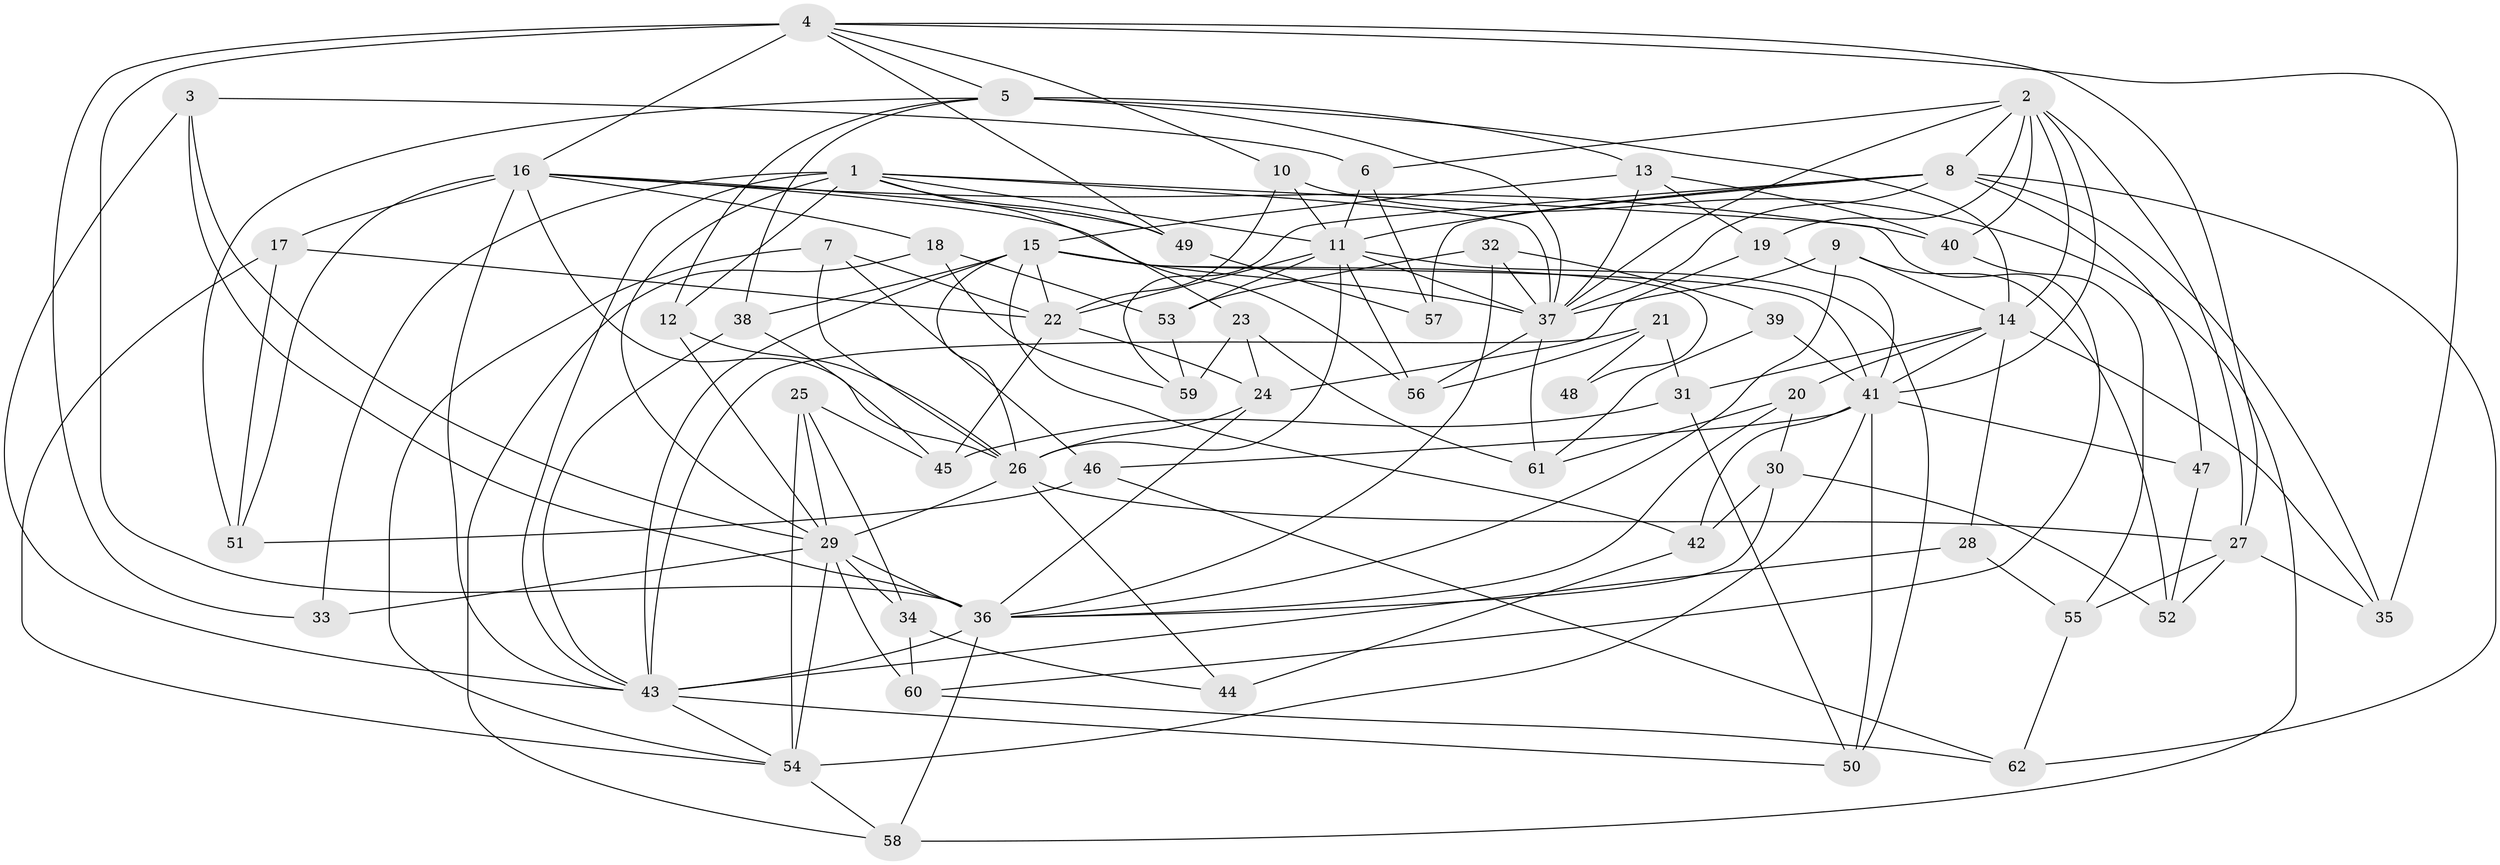 // original degree distribution, {4: 1.0}
// Generated by graph-tools (version 1.1) at 2025/38/03/09/25 02:38:08]
// undirected, 62 vertices, 163 edges
graph export_dot {
graph [start="1"]
  node [color=gray90,style=filled];
  1;
  2;
  3;
  4;
  5;
  6;
  7;
  8;
  9;
  10;
  11;
  12;
  13;
  14;
  15;
  16;
  17;
  18;
  19;
  20;
  21;
  22;
  23;
  24;
  25;
  26;
  27;
  28;
  29;
  30;
  31;
  32;
  33;
  34;
  35;
  36;
  37;
  38;
  39;
  40;
  41;
  42;
  43;
  44;
  45;
  46;
  47;
  48;
  49;
  50;
  51;
  52;
  53;
  54;
  55;
  56;
  57;
  58;
  59;
  60;
  61;
  62;
  1 -- 11 [weight=1.0];
  1 -- 12 [weight=1.0];
  1 -- 23 [weight=1.0];
  1 -- 29 [weight=2.0];
  1 -- 33 [weight=1.0];
  1 -- 37 [weight=1.0];
  1 -- 43 [weight=1.0];
  1 -- 49 [weight=1.0];
  1 -- 60 [weight=1.0];
  2 -- 6 [weight=1.0];
  2 -- 8 [weight=1.0];
  2 -- 14 [weight=1.0];
  2 -- 19 [weight=1.0];
  2 -- 27 [weight=1.0];
  2 -- 37 [weight=1.0];
  2 -- 40 [weight=1.0];
  2 -- 41 [weight=1.0];
  3 -- 6 [weight=1.0];
  3 -- 29 [weight=1.0];
  3 -- 36 [weight=1.0];
  3 -- 43 [weight=1.0];
  4 -- 5 [weight=1.0];
  4 -- 10 [weight=1.0];
  4 -- 16 [weight=2.0];
  4 -- 27 [weight=2.0];
  4 -- 33 [weight=1.0];
  4 -- 35 [weight=1.0];
  4 -- 36 [weight=3.0];
  4 -- 49 [weight=1.0];
  5 -- 12 [weight=1.0];
  5 -- 13 [weight=1.0];
  5 -- 14 [weight=2.0];
  5 -- 37 [weight=1.0];
  5 -- 38 [weight=1.0];
  5 -- 51 [weight=1.0];
  6 -- 11 [weight=1.0];
  6 -- 57 [weight=1.0];
  7 -- 22 [weight=1.0];
  7 -- 26 [weight=1.0];
  7 -- 46 [weight=1.0];
  7 -- 54 [weight=1.0];
  8 -- 11 [weight=1.0];
  8 -- 35 [weight=1.0];
  8 -- 37 [weight=1.0];
  8 -- 47 [weight=2.0];
  8 -- 57 [weight=2.0];
  8 -- 59 [weight=1.0];
  8 -- 62 [weight=1.0];
  9 -- 14 [weight=1.0];
  9 -- 36 [weight=1.0];
  9 -- 37 [weight=1.0];
  9 -- 52 [weight=1.0];
  10 -- 11 [weight=1.0];
  10 -- 22 [weight=1.0];
  10 -- 58 [weight=1.0];
  11 -- 22 [weight=2.0];
  11 -- 26 [weight=1.0];
  11 -- 37 [weight=2.0];
  11 -- 50 [weight=1.0];
  11 -- 53 [weight=1.0];
  11 -- 56 [weight=1.0];
  12 -- 26 [weight=1.0];
  12 -- 29 [weight=1.0];
  13 -- 15 [weight=2.0];
  13 -- 19 [weight=1.0];
  13 -- 37 [weight=1.0];
  13 -- 40 [weight=1.0];
  14 -- 20 [weight=1.0];
  14 -- 28 [weight=2.0];
  14 -- 31 [weight=1.0];
  14 -- 35 [weight=1.0];
  14 -- 41 [weight=1.0];
  15 -- 22 [weight=1.0];
  15 -- 26 [weight=1.0];
  15 -- 37 [weight=1.0];
  15 -- 38 [weight=1.0];
  15 -- 41 [weight=1.0];
  15 -- 42 [weight=1.0];
  15 -- 43 [weight=1.0];
  15 -- 48 [weight=3.0];
  16 -- 17 [weight=1.0];
  16 -- 18 [weight=1.0];
  16 -- 26 [weight=1.0];
  16 -- 40 [weight=1.0];
  16 -- 43 [weight=1.0];
  16 -- 49 [weight=1.0];
  16 -- 51 [weight=1.0];
  16 -- 56 [weight=1.0];
  17 -- 22 [weight=1.0];
  17 -- 51 [weight=1.0];
  17 -- 54 [weight=1.0];
  18 -- 53 [weight=1.0];
  18 -- 58 [weight=1.0];
  18 -- 59 [weight=1.0];
  19 -- 24 [weight=1.0];
  19 -- 41 [weight=1.0];
  20 -- 30 [weight=1.0];
  20 -- 36 [weight=1.0];
  20 -- 61 [weight=1.0];
  21 -- 31 [weight=1.0];
  21 -- 43 [weight=1.0];
  21 -- 48 [weight=1.0];
  21 -- 56 [weight=1.0];
  22 -- 24 [weight=1.0];
  22 -- 45 [weight=1.0];
  23 -- 24 [weight=1.0];
  23 -- 59 [weight=1.0];
  23 -- 61 [weight=1.0];
  24 -- 26 [weight=2.0];
  24 -- 36 [weight=1.0];
  25 -- 29 [weight=1.0];
  25 -- 34 [weight=1.0];
  25 -- 45 [weight=1.0];
  25 -- 54 [weight=1.0];
  26 -- 27 [weight=2.0];
  26 -- 29 [weight=1.0];
  26 -- 44 [weight=2.0];
  27 -- 35 [weight=1.0];
  27 -- 52 [weight=1.0];
  27 -- 55 [weight=1.0];
  28 -- 43 [weight=1.0];
  28 -- 55 [weight=1.0];
  29 -- 33 [weight=2.0];
  29 -- 34 [weight=1.0];
  29 -- 36 [weight=1.0];
  29 -- 54 [weight=1.0];
  29 -- 60 [weight=1.0];
  30 -- 36 [weight=1.0];
  30 -- 42 [weight=1.0];
  30 -- 52 [weight=1.0];
  31 -- 45 [weight=1.0];
  31 -- 50 [weight=1.0];
  32 -- 36 [weight=1.0];
  32 -- 37 [weight=1.0];
  32 -- 39 [weight=1.0];
  32 -- 53 [weight=1.0];
  34 -- 44 [weight=1.0];
  34 -- 60 [weight=1.0];
  36 -- 43 [weight=1.0];
  36 -- 58 [weight=1.0];
  37 -- 56 [weight=1.0];
  37 -- 61 [weight=1.0];
  38 -- 43 [weight=1.0];
  38 -- 45 [weight=1.0];
  39 -- 41 [weight=2.0];
  39 -- 61 [weight=1.0];
  40 -- 55 [weight=1.0];
  41 -- 42 [weight=1.0];
  41 -- 46 [weight=1.0];
  41 -- 47 [weight=1.0];
  41 -- 50 [weight=1.0];
  41 -- 54 [weight=2.0];
  42 -- 44 [weight=1.0];
  43 -- 50 [weight=1.0];
  43 -- 54 [weight=1.0];
  46 -- 51 [weight=1.0];
  46 -- 62 [weight=1.0];
  47 -- 52 [weight=1.0];
  49 -- 57 [weight=1.0];
  53 -- 59 [weight=1.0];
  54 -- 58 [weight=1.0];
  55 -- 62 [weight=1.0];
  60 -- 62 [weight=1.0];
}
